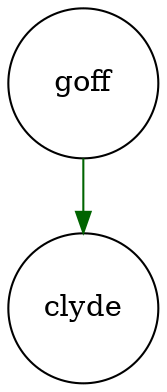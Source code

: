 digraph fullagr_goff_clyde { 
 K=0.6 
 "goff" -> { "clyde" } [color="darkgreen", arrowhead="normal", penwidth=1, href="#166"]; 
 "goff" [shape="circle", fixedsize="true", height=1, width=1, style="filled", fillcolor="white", href="#goff"]; 
 "clyde" [shape="circle", fixedsize="true", height=1, width=1, style="filled", fillcolor="white", href="#clyde"]; 

}